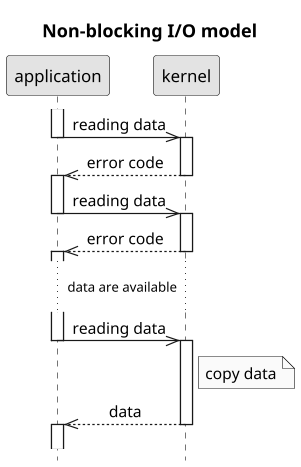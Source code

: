 @startuml
scale 1.2
title Non-blocking I/O model
hide footbox
skinparam monochrome true
skinparam defaultFontName Microsoft Sans Serif
skinparam titleFontSize 15
skinparam sequenceMessageAlign center

activate application
application->>kernel: reading data
deactivate application
activate kernel
kernel-->>application: error code
deactivate kernel
activate application

application->>kernel: reading data
deactivate application
activate kernel
kernel-->>application: error code
deactivate kernel
activate application

... data are available ...

application->>kernel: reading data
deactivate application
activate kernel
Note right of kernel: copy data
kernel-->>application: data
deactivate kernel
activate application

||12||
@enduml
